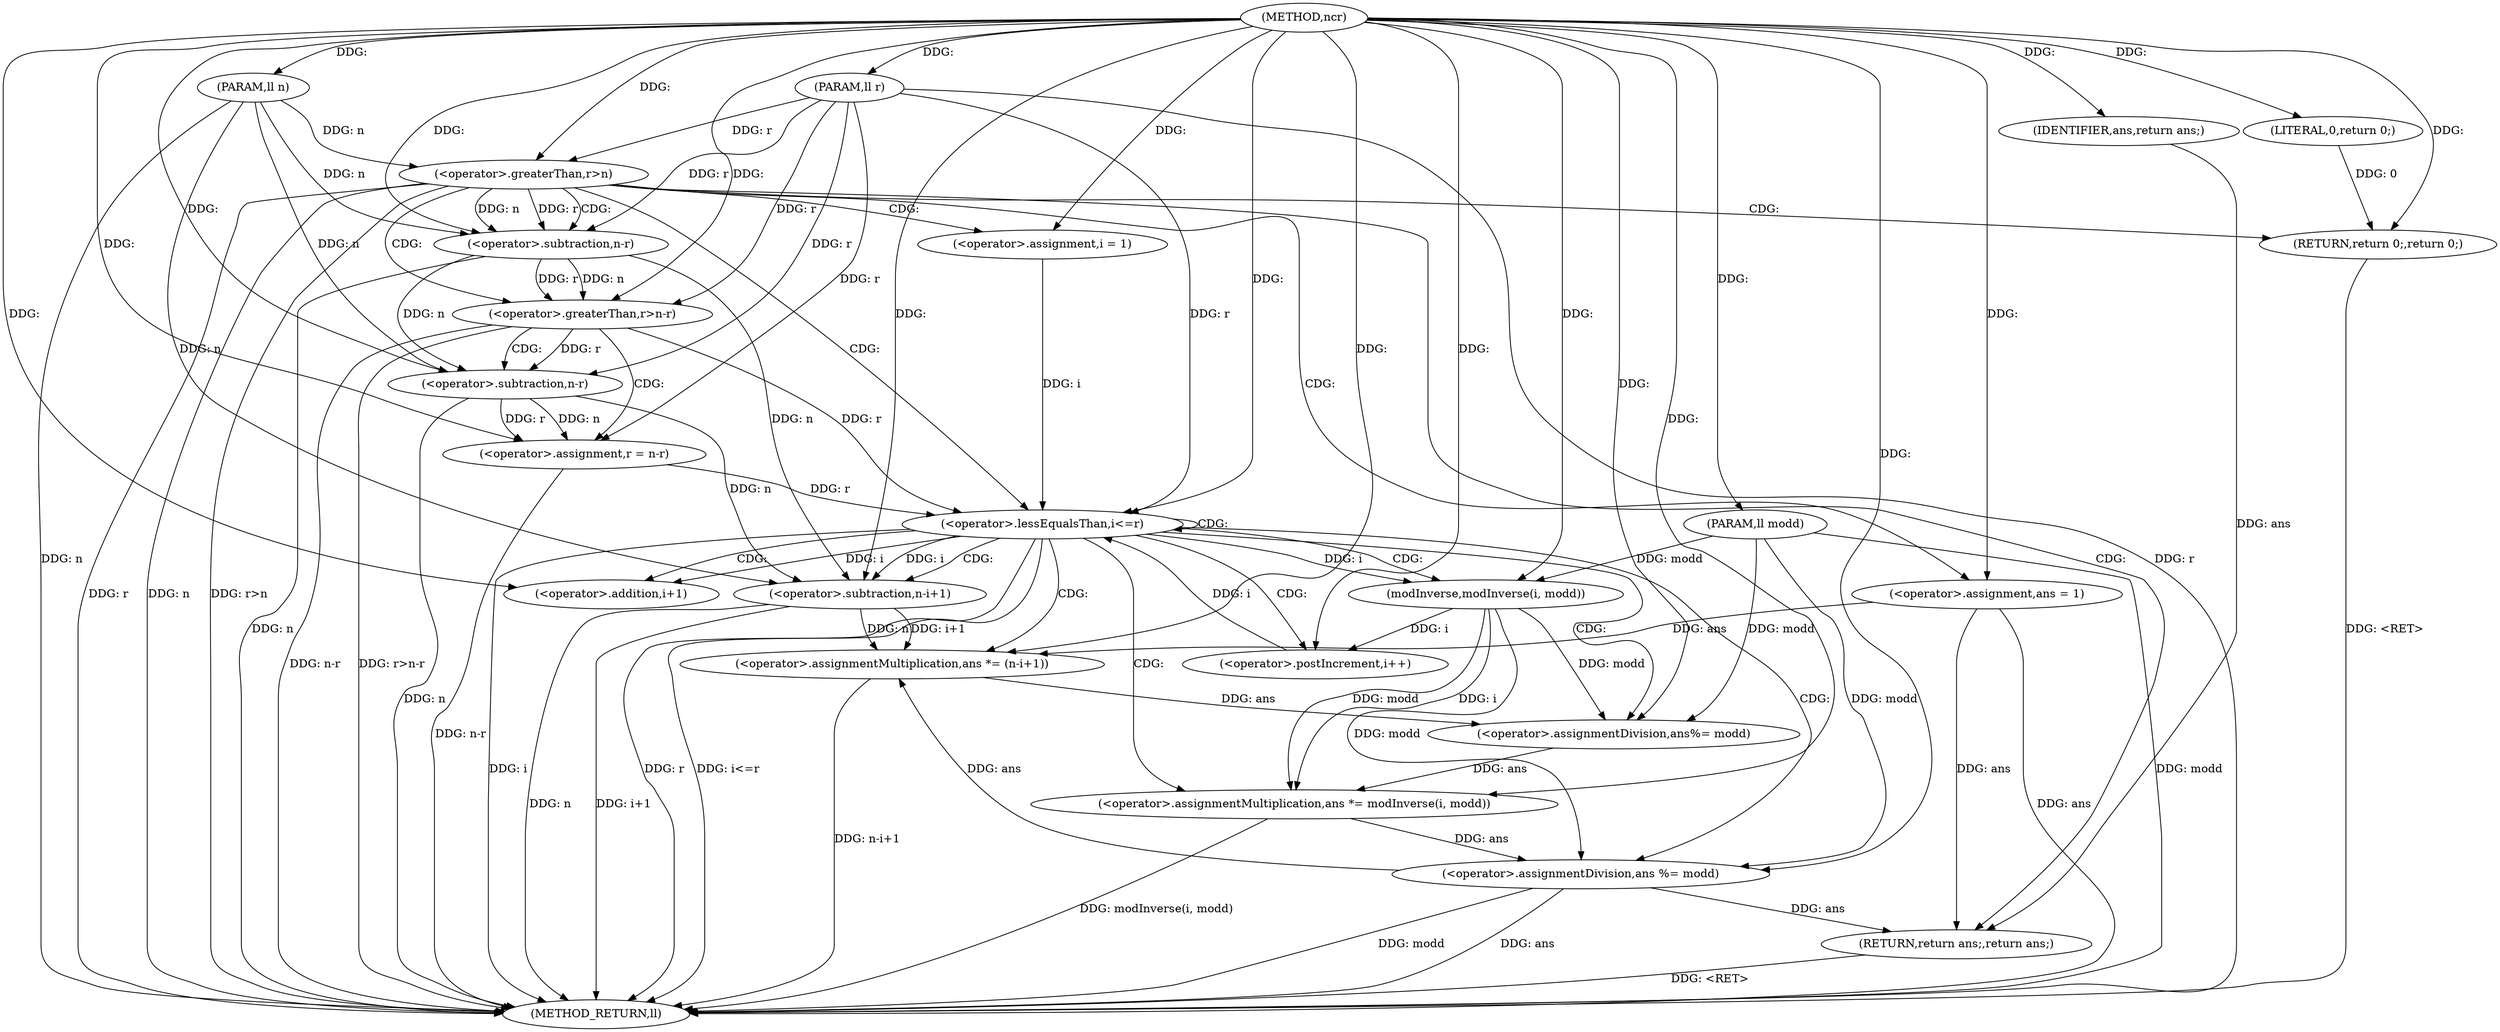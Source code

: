 digraph "ncr" {  
"1000443" [label = "(METHOD,ncr)" ]
"1000502" [label = "(METHOD_RETURN,ll)" ]
"1000444" [label = "(PARAM,ll n)" ]
"1000445" [label = "(PARAM,ll r)" ]
"1000446" [label = "(PARAM,ll modd)" ]
"1000468" [label = "(<operator>.assignment,ans = 1)" ]
"1000500" [label = "(RETURN,return ans;,return ans;)" ]
"1000449" [label = "(<operator>.greaterThan,r>n)" ]
"1000456" [label = "(<operator>.greaterThan,r>n-r)" ]
"1000473" [label = "(<operator>.assignment,i = 1)" ]
"1000476" [label = "(<operator>.lessEqualsThan,i<=r)" ]
"1000479" [label = "(<operator>.postIncrement,i++)" ]
"1000501" [label = "(IDENTIFIER,ans,return ans;)" ]
"1000453" [label = "(RETURN,return 0;,return 0;)" ]
"1000462" [label = "(<operator>.assignment,r = n-r)" ]
"1000482" [label = "(<operator>.assignmentMultiplication,ans *= (n-i+1))" ]
"1000489" [label = "(<operator>.assignmentDivision,ans%= modd)" ]
"1000492" [label = "(<operator>.assignmentMultiplication,ans *= modInverse(i, modd))" ]
"1000497" [label = "(<operator>.assignmentDivision,ans %= modd)" ]
"1000454" [label = "(LITERAL,0,return 0;)" ]
"1000458" [label = "(<operator>.subtraction,n-r)" ]
"1000464" [label = "(<operator>.subtraction,n-r)" ]
"1000484" [label = "(<operator>.subtraction,n-i+1)" ]
"1000494" [label = "(modInverse,modInverse(i, modd))" ]
"1000486" [label = "(<operator>.addition,i+1)" ]
  "1000453" -> "1000502"  [ label = "DDG: <RET>"] 
  "1000444" -> "1000502"  [ label = "DDG: n"] 
  "1000445" -> "1000502"  [ label = "DDG: r"] 
  "1000446" -> "1000502"  [ label = "DDG: modd"] 
  "1000449" -> "1000502"  [ label = "DDG: r"] 
  "1000449" -> "1000502"  [ label = "DDG: n"] 
  "1000449" -> "1000502"  [ label = "DDG: r>n"] 
  "1000458" -> "1000502"  [ label = "DDG: n"] 
  "1000456" -> "1000502"  [ label = "DDG: n-r"] 
  "1000456" -> "1000502"  [ label = "DDG: r>n-r"] 
  "1000464" -> "1000502"  [ label = "DDG: n"] 
  "1000462" -> "1000502"  [ label = "DDG: n-r"] 
  "1000468" -> "1000502"  [ label = "DDG: ans"] 
  "1000476" -> "1000502"  [ label = "DDG: i"] 
  "1000476" -> "1000502"  [ label = "DDG: r"] 
  "1000476" -> "1000502"  [ label = "DDG: i<=r"] 
  "1000484" -> "1000502"  [ label = "DDG: n"] 
  "1000484" -> "1000502"  [ label = "DDG: i+1"] 
  "1000482" -> "1000502"  [ label = "DDG: n-i+1"] 
  "1000492" -> "1000502"  [ label = "DDG: modInverse(i, modd)"] 
  "1000497" -> "1000502"  [ label = "DDG: ans"] 
  "1000497" -> "1000502"  [ label = "DDG: modd"] 
  "1000500" -> "1000502"  [ label = "DDG: <RET>"] 
  "1000443" -> "1000444"  [ label = "DDG: "] 
  "1000443" -> "1000445"  [ label = "DDG: "] 
  "1000443" -> "1000446"  [ label = "DDG: "] 
  "1000443" -> "1000468"  [ label = "DDG: "] 
  "1000501" -> "1000500"  [ label = "DDG: ans"] 
  "1000468" -> "1000500"  [ label = "DDG: ans"] 
  "1000497" -> "1000500"  [ label = "DDG: ans"] 
  "1000443" -> "1000473"  [ label = "DDG: "] 
  "1000443" -> "1000501"  [ label = "DDG: "] 
  "1000445" -> "1000449"  [ label = "DDG: r"] 
  "1000443" -> "1000449"  [ label = "DDG: "] 
  "1000444" -> "1000449"  [ label = "DDG: n"] 
  "1000454" -> "1000453"  [ label = "DDG: 0"] 
  "1000443" -> "1000453"  [ label = "DDG: "] 
  "1000458" -> "1000456"  [ label = "DDG: r"] 
  "1000445" -> "1000456"  [ label = "DDG: r"] 
  "1000443" -> "1000456"  [ label = "DDG: "] 
  "1000458" -> "1000456"  [ label = "DDG: n"] 
  "1000464" -> "1000462"  [ label = "DDG: n"] 
  "1000464" -> "1000462"  [ label = "DDG: r"] 
  "1000473" -> "1000476"  [ label = "DDG: i"] 
  "1000479" -> "1000476"  [ label = "DDG: i"] 
  "1000443" -> "1000476"  [ label = "DDG: "] 
  "1000456" -> "1000476"  [ label = "DDG: r"] 
  "1000462" -> "1000476"  [ label = "DDG: r"] 
  "1000445" -> "1000476"  [ label = "DDG: r"] 
  "1000494" -> "1000479"  [ label = "DDG: i"] 
  "1000443" -> "1000479"  [ label = "DDG: "] 
  "1000484" -> "1000482"  [ label = "DDG: n"] 
  "1000484" -> "1000482"  [ label = "DDG: i+1"] 
  "1000446" -> "1000489"  [ label = "DDG: modd"] 
  "1000443" -> "1000489"  [ label = "DDG: "] 
  "1000494" -> "1000489"  [ label = "DDG: modd"] 
  "1000494" -> "1000492"  [ label = "DDG: modd"] 
  "1000494" -> "1000492"  [ label = "DDG: i"] 
  "1000494" -> "1000497"  [ label = "DDG: modd"] 
  "1000446" -> "1000497"  [ label = "DDG: modd"] 
  "1000443" -> "1000497"  [ label = "DDG: "] 
  "1000443" -> "1000454"  [ label = "DDG: "] 
  "1000449" -> "1000458"  [ label = "DDG: n"] 
  "1000444" -> "1000458"  [ label = "DDG: n"] 
  "1000443" -> "1000458"  [ label = "DDG: "] 
  "1000449" -> "1000458"  [ label = "DDG: r"] 
  "1000445" -> "1000458"  [ label = "DDG: r"] 
  "1000445" -> "1000462"  [ label = "DDG: r"] 
  "1000443" -> "1000462"  [ label = "DDG: "] 
  "1000468" -> "1000482"  [ label = "DDG: ans"] 
  "1000497" -> "1000482"  [ label = "DDG: ans"] 
  "1000443" -> "1000482"  [ label = "DDG: "] 
  "1000482" -> "1000489"  [ label = "DDG: ans"] 
  "1000489" -> "1000492"  [ label = "DDG: ans"] 
  "1000443" -> "1000492"  [ label = "DDG: "] 
  "1000492" -> "1000497"  [ label = "DDG: ans"] 
  "1000458" -> "1000464"  [ label = "DDG: n"] 
  "1000444" -> "1000464"  [ label = "DDG: n"] 
  "1000443" -> "1000464"  [ label = "DDG: "] 
  "1000456" -> "1000464"  [ label = "DDG: r"] 
  "1000445" -> "1000464"  [ label = "DDG: r"] 
  "1000458" -> "1000484"  [ label = "DDG: n"] 
  "1000464" -> "1000484"  [ label = "DDG: n"] 
  "1000444" -> "1000484"  [ label = "DDG: n"] 
  "1000443" -> "1000484"  [ label = "DDG: "] 
  "1000476" -> "1000484"  [ label = "DDG: i"] 
  "1000443" -> "1000494"  [ label = "DDG: "] 
  "1000476" -> "1000494"  [ label = "DDG: i"] 
  "1000446" -> "1000494"  [ label = "DDG: modd"] 
  "1000476" -> "1000486"  [ label = "DDG: i"] 
  "1000443" -> "1000486"  [ label = "DDG: "] 
  "1000449" -> "1000476"  [ label = "CDG: "] 
  "1000449" -> "1000456"  [ label = "CDG: "] 
  "1000449" -> "1000473"  [ label = "CDG: "] 
  "1000449" -> "1000458"  [ label = "CDG: "] 
  "1000449" -> "1000468"  [ label = "CDG: "] 
  "1000449" -> "1000453"  [ label = "CDG: "] 
  "1000449" -> "1000500"  [ label = "CDG: "] 
  "1000456" -> "1000464"  [ label = "CDG: "] 
  "1000456" -> "1000462"  [ label = "CDG: "] 
  "1000476" -> "1000497"  [ label = "CDG: "] 
  "1000476" -> "1000482"  [ label = "CDG: "] 
  "1000476" -> "1000492"  [ label = "CDG: "] 
  "1000476" -> "1000476"  [ label = "CDG: "] 
  "1000476" -> "1000484"  [ label = "CDG: "] 
  "1000476" -> "1000494"  [ label = "CDG: "] 
  "1000476" -> "1000479"  [ label = "CDG: "] 
  "1000476" -> "1000486"  [ label = "CDG: "] 
  "1000476" -> "1000489"  [ label = "CDG: "] 
}
